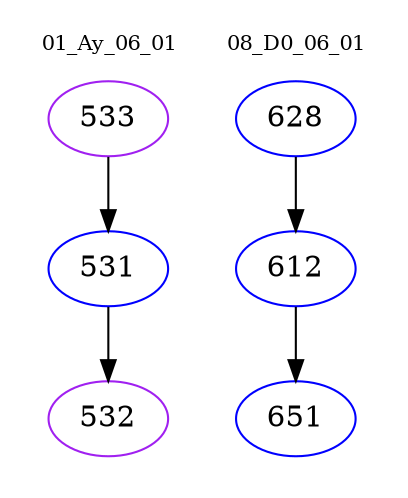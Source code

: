 digraph{
subgraph cluster_0 {
color = white
label = "01_Ay_06_01";
fontsize=10;
T0_533 [label="533", color="purple"]
T0_533 -> T0_531 [color="black"]
T0_531 [label="531", color="blue"]
T0_531 -> T0_532 [color="black"]
T0_532 [label="532", color="purple"]
}
subgraph cluster_1 {
color = white
label = "08_D0_06_01";
fontsize=10;
T1_628 [label="628", color="blue"]
T1_628 -> T1_612 [color="black"]
T1_612 [label="612", color="blue"]
T1_612 -> T1_651 [color="black"]
T1_651 [label="651", color="blue"]
}
}
